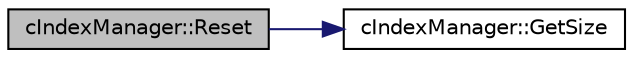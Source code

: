 digraph "cIndexManager::Reset"
{
 // LATEX_PDF_SIZE
  edge [fontname="Helvetica",fontsize="10",labelfontname="Helvetica",labelfontsize="10"];
  node [fontname="Helvetica",fontsize="10",shape=record];
  rankdir="LR";
  Node1 [label="cIndexManager::Reset",height=0.2,width=0.4,color="black", fillcolor="grey75", style="filled", fontcolor="black",tooltip=" "];
  Node1 -> Node2 [color="midnightblue",fontsize="10",style="solid",fontname="Helvetica"];
  Node2 [label="cIndexManager::GetSize",height=0.2,width=0.4,color="black", fillcolor="white", style="filled",URL="$classc_index_manager.html#afd17e3d9ef0d9c57b5bfd85f3e52bb22",tooltip=" "];
}
